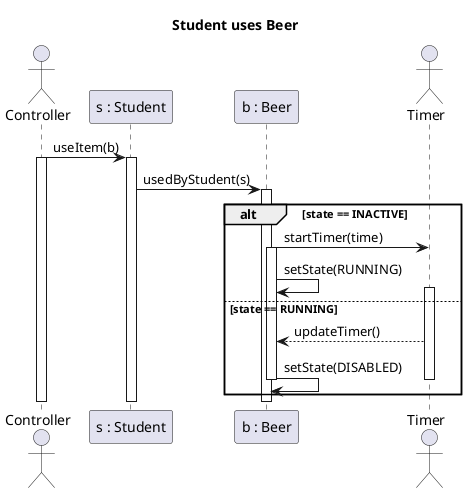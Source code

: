 @startuml Student uses Beer
title Student uses Beer

actor Controller as C
participant "s : Student" as s
participant "b : Beer" as b
actor Timer as t

C -> s : useItem(b)
Activate C
Activate s
s -> b : usedByStudent(s)
Activate b
alt state == INACTIVE
b -> t : startTimer(time)
Activate b
b -> b : setState(RUNNING)

else state == RUNNING
Activate t
t --> b : updateTimer()
b -> b : setState(DISABLED)
Deactivate b
Deactivate t
end
Deactivate b
Deactivate s
Deactivate C

@enduml